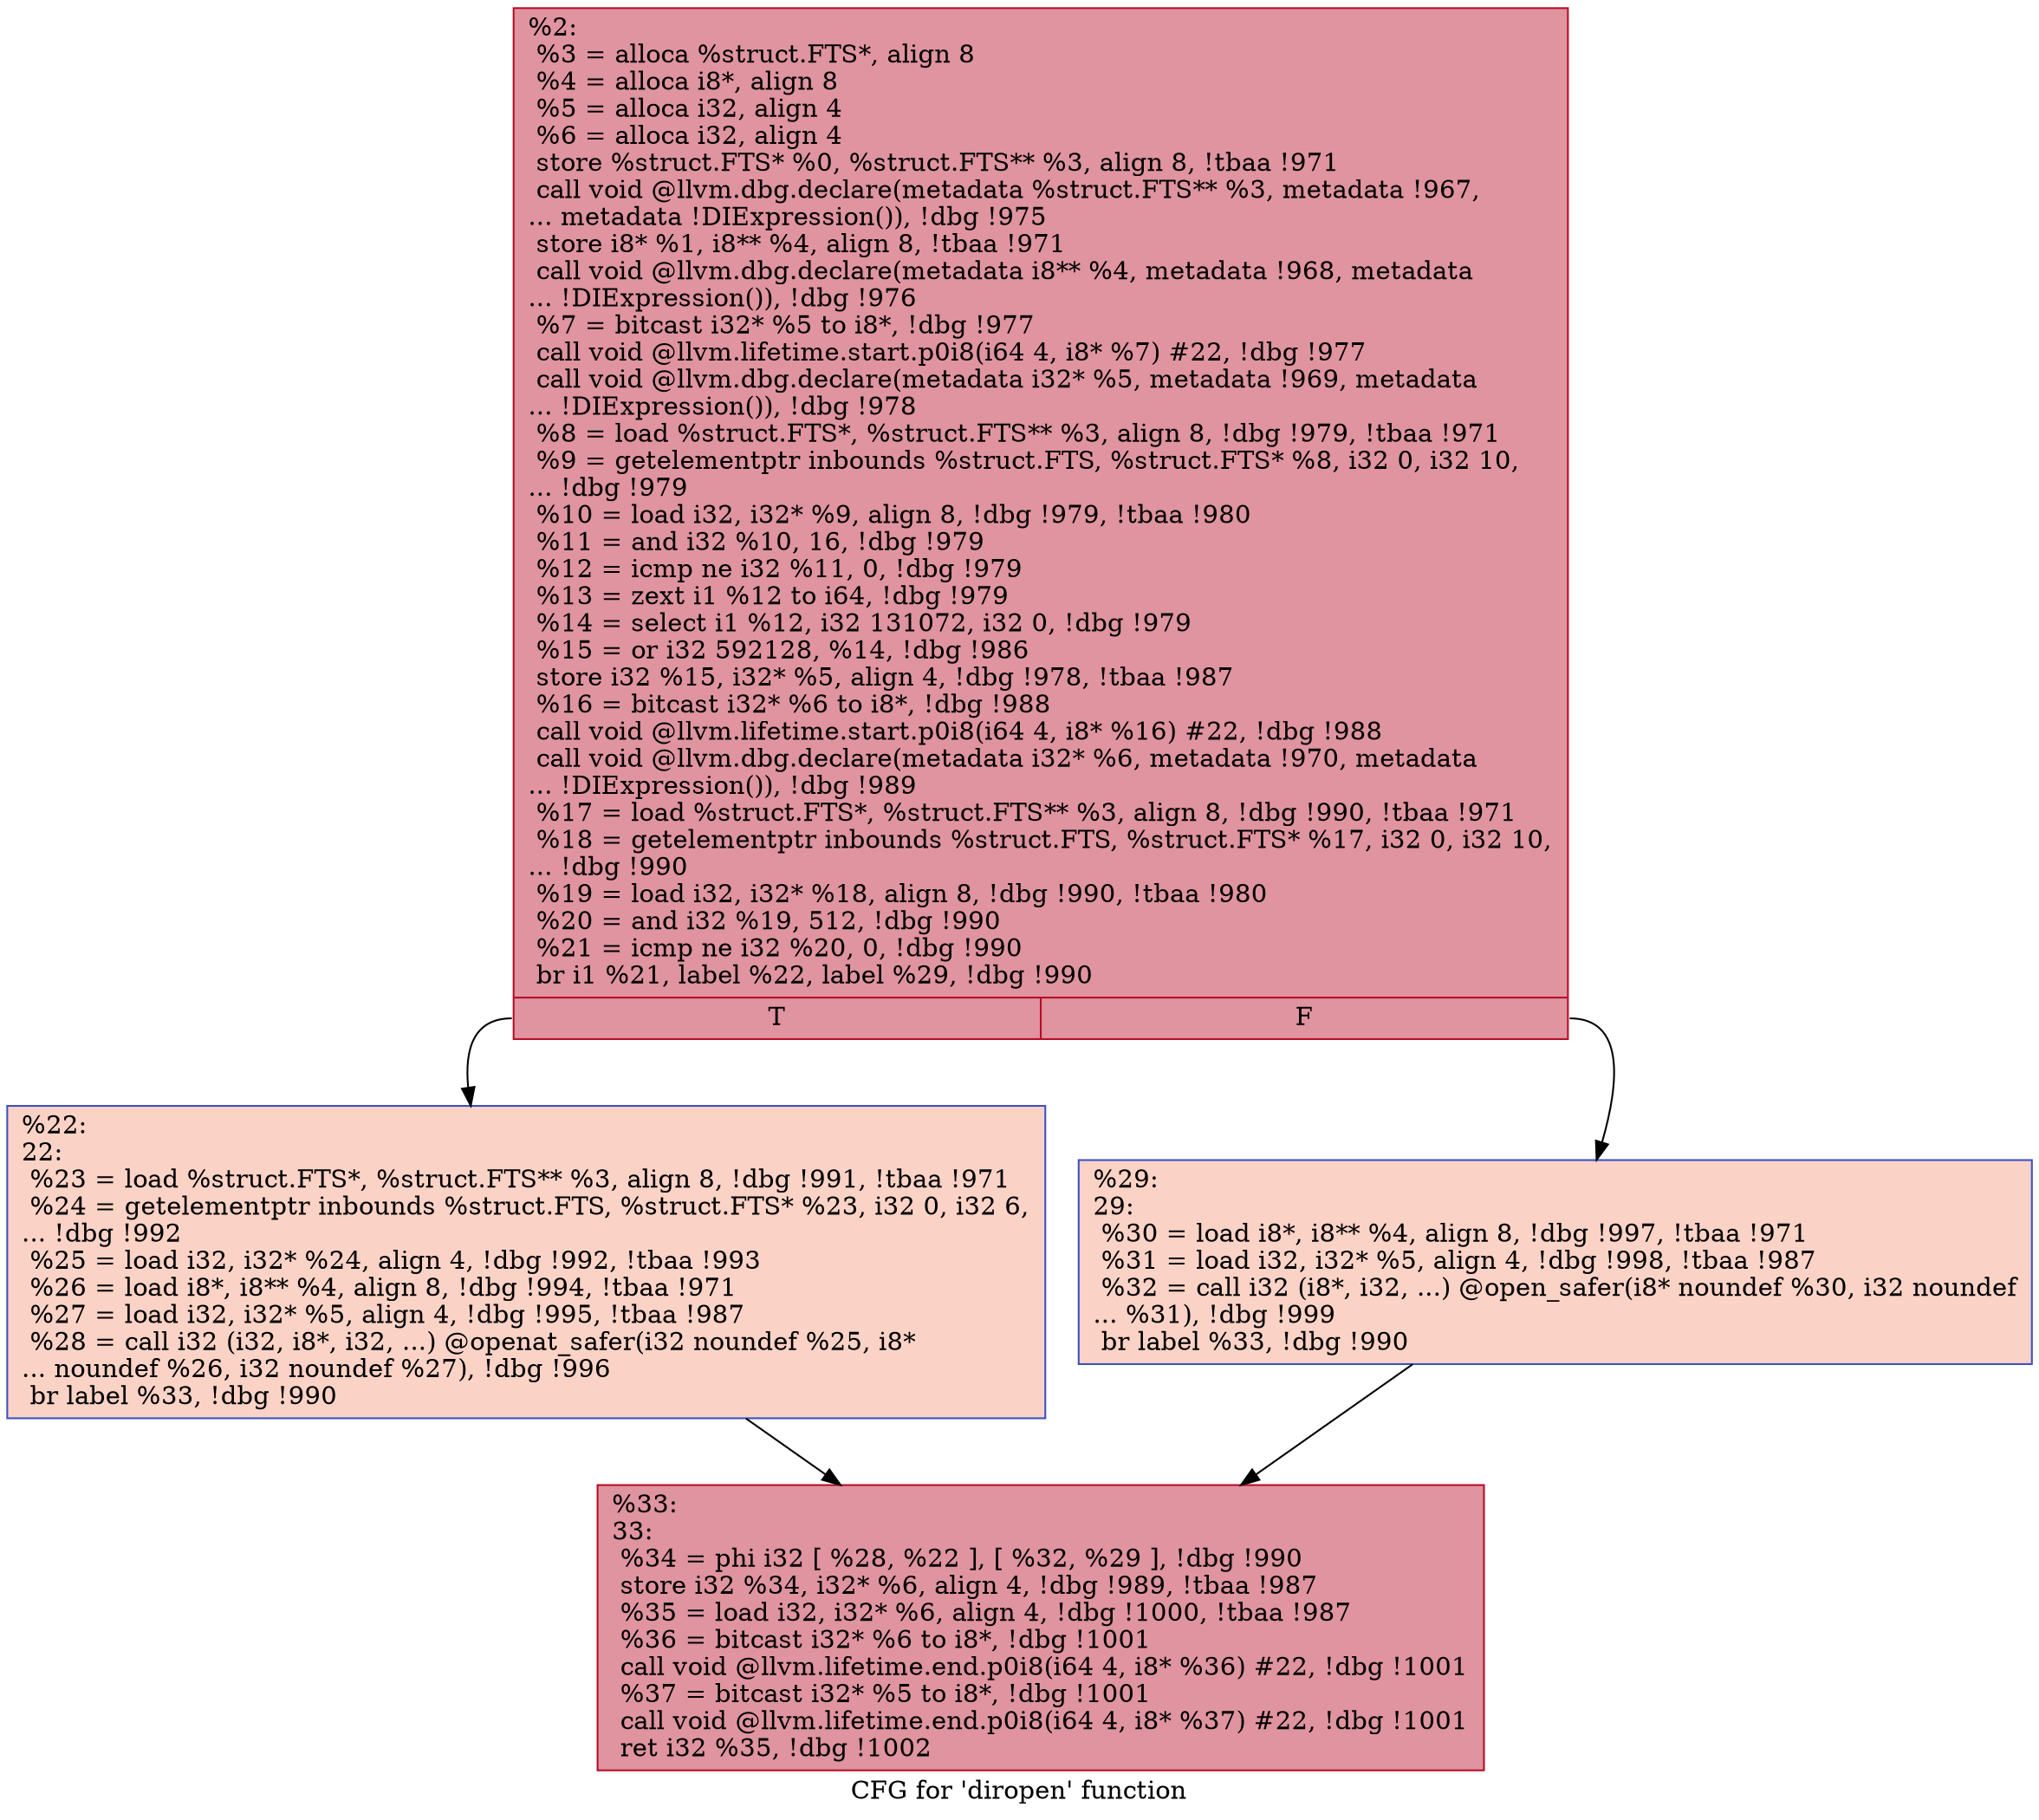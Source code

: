 digraph "CFG for 'diropen' function" {
	label="CFG for 'diropen' function";

	Node0x216faf0 [shape=record,color="#b70d28ff", style=filled, fillcolor="#b70d2870",label="{%2:\l  %3 = alloca %struct.FTS*, align 8\l  %4 = alloca i8*, align 8\l  %5 = alloca i32, align 4\l  %6 = alloca i32, align 4\l  store %struct.FTS* %0, %struct.FTS** %3, align 8, !tbaa !971\l  call void @llvm.dbg.declare(metadata %struct.FTS** %3, metadata !967,\l... metadata !DIExpression()), !dbg !975\l  store i8* %1, i8** %4, align 8, !tbaa !971\l  call void @llvm.dbg.declare(metadata i8** %4, metadata !968, metadata\l... !DIExpression()), !dbg !976\l  %7 = bitcast i32* %5 to i8*, !dbg !977\l  call void @llvm.lifetime.start.p0i8(i64 4, i8* %7) #22, !dbg !977\l  call void @llvm.dbg.declare(metadata i32* %5, metadata !969, metadata\l... !DIExpression()), !dbg !978\l  %8 = load %struct.FTS*, %struct.FTS** %3, align 8, !dbg !979, !tbaa !971\l  %9 = getelementptr inbounds %struct.FTS, %struct.FTS* %8, i32 0, i32 10,\l... !dbg !979\l  %10 = load i32, i32* %9, align 8, !dbg !979, !tbaa !980\l  %11 = and i32 %10, 16, !dbg !979\l  %12 = icmp ne i32 %11, 0, !dbg !979\l  %13 = zext i1 %12 to i64, !dbg !979\l  %14 = select i1 %12, i32 131072, i32 0, !dbg !979\l  %15 = or i32 592128, %14, !dbg !986\l  store i32 %15, i32* %5, align 4, !dbg !978, !tbaa !987\l  %16 = bitcast i32* %6 to i8*, !dbg !988\l  call void @llvm.lifetime.start.p0i8(i64 4, i8* %16) #22, !dbg !988\l  call void @llvm.dbg.declare(metadata i32* %6, metadata !970, metadata\l... !DIExpression()), !dbg !989\l  %17 = load %struct.FTS*, %struct.FTS** %3, align 8, !dbg !990, !tbaa !971\l  %18 = getelementptr inbounds %struct.FTS, %struct.FTS* %17, i32 0, i32 10,\l... !dbg !990\l  %19 = load i32, i32* %18, align 8, !dbg !990, !tbaa !980\l  %20 = and i32 %19, 512, !dbg !990\l  %21 = icmp ne i32 %20, 0, !dbg !990\l  br i1 %21, label %22, label %29, !dbg !990\l|{<s0>T|<s1>F}}"];
	Node0x216faf0:s0 -> Node0x2129bd0;
	Node0x216faf0:s1 -> Node0x212be90;
	Node0x2129bd0 [shape=record,color="#3d50c3ff", style=filled, fillcolor="#f59c7d70",label="{%22:\l22:                                               \l  %23 = load %struct.FTS*, %struct.FTS** %3, align 8, !dbg !991, !tbaa !971\l  %24 = getelementptr inbounds %struct.FTS, %struct.FTS* %23, i32 0, i32 6,\l... !dbg !992\l  %25 = load i32, i32* %24, align 4, !dbg !992, !tbaa !993\l  %26 = load i8*, i8** %4, align 8, !dbg !994, !tbaa !971\l  %27 = load i32, i32* %5, align 4, !dbg !995, !tbaa !987\l  %28 = call i32 (i32, i8*, i32, ...) @openat_safer(i32 noundef %25, i8*\l... noundef %26, i32 noundef %27), !dbg !996\l  br label %33, !dbg !990\l}"];
	Node0x2129bd0 -> Node0x212bee0;
	Node0x212be90 [shape=record,color="#3d50c3ff", style=filled, fillcolor="#f59c7d70",label="{%29:\l29:                                               \l  %30 = load i8*, i8** %4, align 8, !dbg !997, !tbaa !971\l  %31 = load i32, i32* %5, align 4, !dbg !998, !tbaa !987\l  %32 = call i32 (i8*, i32, ...) @open_safer(i8* noundef %30, i32 noundef\l... %31), !dbg !999\l  br label %33, !dbg !990\l}"];
	Node0x212be90 -> Node0x212bee0;
	Node0x212bee0 [shape=record,color="#b70d28ff", style=filled, fillcolor="#b70d2870",label="{%33:\l33:                                               \l  %34 = phi i32 [ %28, %22 ], [ %32, %29 ], !dbg !990\l  store i32 %34, i32* %6, align 4, !dbg !989, !tbaa !987\l  %35 = load i32, i32* %6, align 4, !dbg !1000, !tbaa !987\l  %36 = bitcast i32* %6 to i8*, !dbg !1001\l  call void @llvm.lifetime.end.p0i8(i64 4, i8* %36) #22, !dbg !1001\l  %37 = bitcast i32* %5 to i8*, !dbg !1001\l  call void @llvm.lifetime.end.p0i8(i64 4, i8* %37) #22, !dbg !1001\l  ret i32 %35, !dbg !1002\l}"];
}
